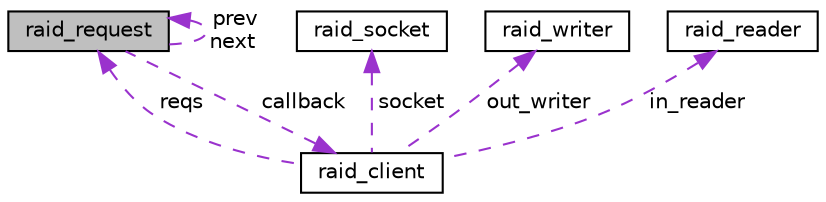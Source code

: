 digraph "raid_request"
{
  edge [fontname="Helvetica",fontsize="10",labelfontname="Helvetica",labelfontsize="10"];
  node [fontname="Helvetica",fontsize="10",shape=record];
  Node1 [label="raid_request",height=0.2,width=0.4,color="black", fillcolor="grey75", style="filled", fontcolor="black"];
  Node1 -> Node1 [dir="back",color="darkorchid3",fontsize="10",style="dashed",label=" prev\nnext" ,fontname="Helvetica"];
  Node2 -> Node1 [dir="back",color="darkorchid3",fontsize="10",style="dashed",label=" callback" ,fontname="Helvetica"];
  Node2 [label="raid_client",height=0.2,width=0.4,color="black", fillcolor="white", style="filled",URL="$structraid__client.html"];
  Node3 -> Node2 [dir="back",color="darkorchid3",fontsize="10",style="dashed",label=" socket" ,fontname="Helvetica"];
  Node3 [label="raid_socket",height=0.2,width=0.4,color="black", fillcolor="white", style="filled",URL="$structraid__socket.html"];
  Node1 -> Node2 [dir="back",color="darkorchid3",fontsize="10",style="dashed",label=" reqs" ,fontname="Helvetica"];
  Node4 -> Node2 [dir="back",color="darkorchid3",fontsize="10",style="dashed",label=" out_writer" ,fontname="Helvetica"];
  Node4 [label="raid_writer",height=0.2,width=0.4,color="black", fillcolor="white", style="filled",URL="$structraid__writer.html"];
  Node5 -> Node2 [dir="back",color="darkorchid3",fontsize="10",style="dashed",label=" in_reader" ,fontname="Helvetica"];
  Node5 [label="raid_reader",height=0.2,width=0.4,color="black", fillcolor="white", style="filled",URL="$structraid__reader.html"];
}

